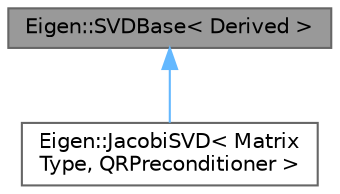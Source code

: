 digraph "Eigen::SVDBase&lt; Derived &gt;"
{
 // LATEX_PDF_SIZE
  bgcolor="transparent";
  edge [fontname=Helvetica,fontsize=10,labelfontname=Helvetica,labelfontsize=10];
  node [fontname=Helvetica,fontsize=10,shape=box,height=0.2,width=0.4];
  Node1 [id="Node000001",label="Eigen::SVDBase\< Derived \>",height=0.2,width=0.4,color="gray40", fillcolor="grey60", style="filled", fontcolor="black",tooltip="Base class of SVD algorithms"];
  Node1 -> Node2 [id="edge1_Node000001_Node000002",dir="back",color="steelblue1",style="solid",tooltip=" "];
  Node2 [id="Node000002",label="Eigen::JacobiSVD\< Matrix\lType, QRPreconditioner \>",height=0.2,width=0.4,color="gray40", fillcolor="white", style="filled",URL="$class_eigen_1_1_jacobi_s_v_d.html",tooltip=" "];
}
